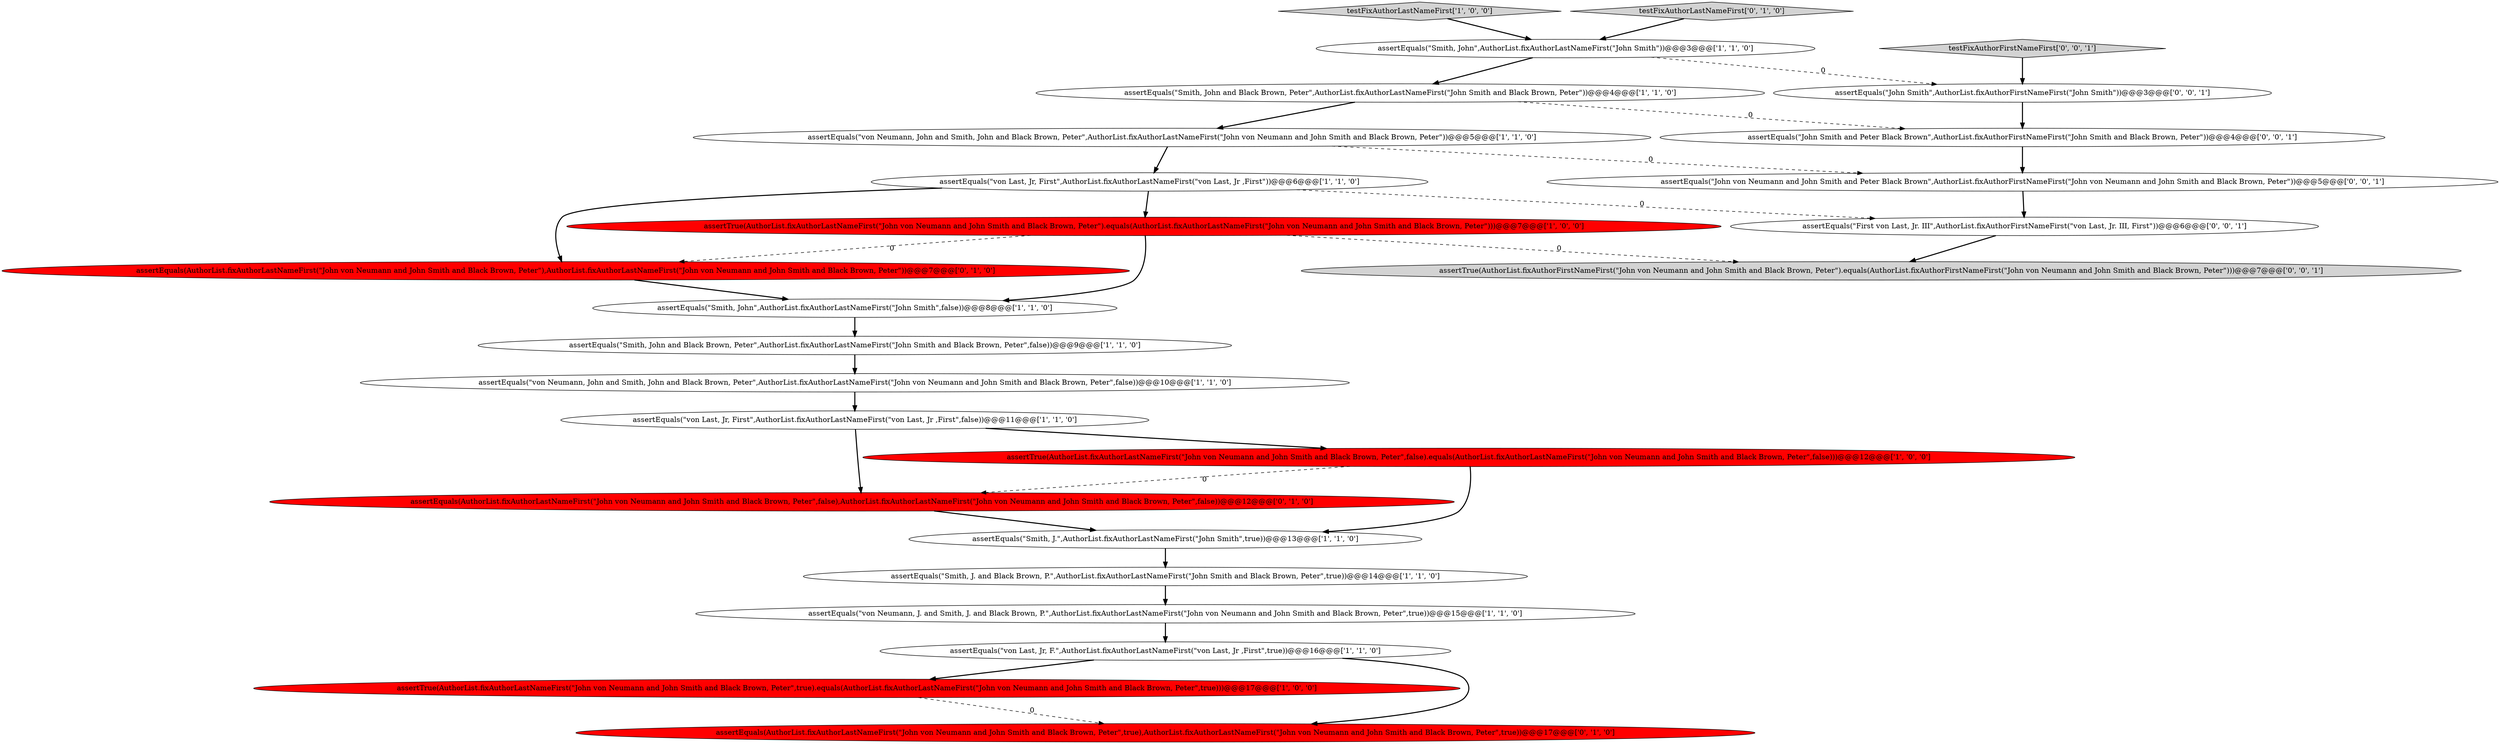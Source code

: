 digraph {
7 [style = filled, label = "assertEquals(\"von Neumann, John and Smith, John and Black Brown, Peter\",AuthorList.fixAuthorLastNameFirst(\"John von Neumann and John Smith and Black Brown, Peter\",false))@@@10@@@['1', '1', '0']", fillcolor = white, shape = ellipse image = "AAA0AAABBB1BBB"];
24 [style = filled, label = "assertEquals(\"John von Neumann and John Smith and Peter Black Brown\",AuthorList.fixAuthorFirstNameFirst(\"John von Neumann and John Smith and Black Brown, Peter\"))@@@5@@@['0', '0', '1']", fillcolor = white, shape = ellipse image = "AAA0AAABBB3BBB"];
8 [style = filled, label = "testFixAuthorLastNameFirst['1', '0', '0']", fillcolor = lightgray, shape = diamond image = "AAA0AAABBB1BBB"];
17 [style = filled, label = "assertEquals(AuthorList.fixAuthorLastNameFirst(\"John von Neumann and John Smith and Black Brown, Peter\"),AuthorList.fixAuthorLastNameFirst(\"John von Neumann and John Smith and Black Brown, Peter\"))@@@7@@@['0', '1', '0']", fillcolor = red, shape = ellipse image = "AAA1AAABBB2BBB"];
23 [style = filled, label = "testFixAuthorFirstNameFirst['0', '0', '1']", fillcolor = lightgray, shape = diamond image = "AAA0AAABBB3BBB"];
15 [style = filled, label = "assertEquals(\"von Last, Jr, First\",AuthorList.fixAuthorLastNameFirst(\"von Last, Jr ,First\",false))@@@11@@@['1', '1', '0']", fillcolor = white, shape = ellipse image = "AAA0AAABBB1BBB"];
5 [style = filled, label = "assertEquals(\"Smith, J. and Black Brown, P.\",AuthorList.fixAuthorLastNameFirst(\"John Smith and Black Brown, Peter\",true))@@@14@@@['1', '1', '0']", fillcolor = white, shape = ellipse image = "AAA0AAABBB1BBB"];
22 [style = filled, label = "assertEquals(\"John Smith and Peter Black Brown\",AuthorList.fixAuthorFirstNameFirst(\"John Smith and Black Brown, Peter\"))@@@4@@@['0', '0', '1']", fillcolor = white, shape = ellipse image = "AAA0AAABBB3BBB"];
14 [style = filled, label = "assertEquals(\"Smith, J.\",AuthorList.fixAuthorLastNameFirst(\"John Smith\",true))@@@13@@@['1', '1', '0']", fillcolor = white, shape = ellipse image = "AAA0AAABBB1BBB"];
11 [style = filled, label = "assertEquals(\"von Neumann, John and Smith, John and Black Brown, Peter\",AuthorList.fixAuthorLastNameFirst(\"John von Neumann and John Smith and Black Brown, Peter\"))@@@5@@@['1', '1', '0']", fillcolor = white, shape = ellipse image = "AAA0AAABBB1BBB"];
13 [style = filled, label = "assertTrue(AuthorList.fixAuthorLastNameFirst(\"John von Neumann and John Smith and Black Brown, Peter\",true).equals(AuthorList.fixAuthorLastNameFirst(\"John von Neumann and John Smith and Black Brown, Peter\",true)))@@@17@@@['1', '0', '0']", fillcolor = red, shape = ellipse image = "AAA1AAABBB1BBB"];
18 [style = filled, label = "assertEquals(AuthorList.fixAuthorLastNameFirst(\"John von Neumann and John Smith and Black Brown, Peter\",false),AuthorList.fixAuthorLastNameFirst(\"John von Neumann and John Smith and Black Brown, Peter\",false))@@@12@@@['0', '1', '0']", fillcolor = red, shape = ellipse image = "AAA1AAABBB2BBB"];
12 [style = filled, label = "assertEquals(\"von Last, Jr, First\",AuthorList.fixAuthorLastNameFirst(\"von Last, Jr ,First\"))@@@6@@@['1', '1', '0']", fillcolor = white, shape = ellipse image = "AAA0AAABBB1BBB"];
4 [style = filled, label = "assertEquals(\"von Last, Jr, F.\",AuthorList.fixAuthorLastNameFirst(\"von Last, Jr ,First\",true))@@@16@@@['1', '1', '0']", fillcolor = white, shape = ellipse image = "AAA0AAABBB1BBB"];
0 [style = filled, label = "assertEquals(\"Smith, John\",AuthorList.fixAuthorLastNameFirst(\"John Smith\"))@@@3@@@['1', '1', '0']", fillcolor = white, shape = ellipse image = "AAA0AAABBB1BBB"];
25 [style = filled, label = "assertTrue(AuthorList.fixAuthorFirstNameFirst(\"John von Neumann and John Smith and Black Brown, Peter\").equals(AuthorList.fixAuthorFirstNameFirst(\"John von Neumann and John Smith and Black Brown, Peter\")))@@@7@@@['0', '0', '1']", fillcolor = lightgray, shape = ellipse image = "AAA0AAABBB3BBB"];
10 [style = filled, label = "assertEquals(\"von Neumann, J. and Smith, J. and Black Brown, P.\",AuthorList.fixAuthorLastNameFirst(\"John von Neumann and John Smith and Black Brown, Peter\",true))@@@15@@@['1', '1', '0']", fillcolor = white, shape = ellipse image = "AAA0AAABBB1BBB"];
9 [style = filled, label = "assertEquals(\"Smith, John and Black Brown, Peter\",AuthorList.fixAuthorLastNameFirst(\"John Smith and Black Brown, Peter\"))@@@4@@@['1', '1', '0']", fillcolor = white, shape = ellipse image = "AAA0AAABBB1BBB"];
2 [style = filled, label = "assertEquals(\"Smith, John\",AuthorList.fixAuthorLastNameFirst(\"John Smith\",false))@@@8@@@['1', '1', '0']", fillcolor = white, shape = ellipse image = "AAA0AAABBB1BBB"];
20 [style = filled, label = "assertEquals(\"First von Last, Jr. III\",AuthorList.fixAuthorFirstNameFirst(\"von Last, Jr. III, First\"))@@@6@@@['0', '0', '1']", fillcolor = white, shape = ellipse image = "AAA0AAABBB3BBB"];
21 [style = filled, label = "assertEquals(\"John Smith\",AuthorList.fixAuthorFirstNameFirst(\"John Smith\"))@@@3@@@['0', '0', '1']", fillcolor = white, shape = ellipse image = "AAA0AAABBB3BBB"];
16 [style = filled, label = "testFixAuthorLastNameFirst['0', '1', '0']", fillcolor = lightgray, shape = diamond image = "AAA0AAABBB2BBB"];
6 [style = filled, label = "assertTrue(AuthorList.fixAuthorLastNameFirst(\"John von Neumann and John Smith and Black Brown, Peter\").equals(AuthorList.fixAuthorLastNameFirst(\"John von Neumann and John Smith and Black Brown, Peter\")))@@@7@@@['1', '0', '0']", fillcolor = red, shape = ellipse image = "AAA1AAABBB1BBB"];
3 [style = filled, label = "assertEquals(\"Smith, John and Black Brown, Peter\",AuthorList.fixAuthorLastNameFirst(\"John Smith and Black Brown, Peter\",false))@@@9@@@['1', '1', '0']", fillcolor = white, shape = ellipse image = "AAA0AAABBB1BBB"];
19 [style = filled, label = "assertEquals(AuthorList.fixAuthorLastNameFirst(\"John von Neumann and John Smith and Black Brown, Peter\",true),AuthorList.fixAuthorLastNameFirst(\"John von Neumann and John Smith and Black Brown, Peter\",true))@@@17@@@['0', '1', '0']", fillcolor = red, shape = ellipse image = "AAA1AAABBB2BBB"];
1 [style = filled, label = "assertTrue(AuthorList.fixAuthorLastNameFirst(\"John von Neumann and John Smith and Black Brown, Peter\",false).equals(AuthorList.fixAuthorLastNameFirst(\"John von Neumann and John Smith and Black Brown, Peter\",false)))@@@12@@@['1', '0', '0']", fillcolor = red, shape = ellipse image = "AAA1AAABBB1BBB"];
5->10 [style = bold, label=""];
0->9 [style = bold, label=""];
16->0 [style = bold, label=""];
12->20 [style = dashed, label="0"];
9->11 [style = bold, label=""];
2->3 [style = bold, label=""];
4->13 [style = bold, label=""];
12->17 [style = bold, label=""];
4->19 [style = bold, label=""];
9->22 [style = dashed, label="0"];
11->12 [style = bold, label=""];
6->17 [style = dashed, label="0"];
1->18 [style = dashed, label="0"];
13->19 [style = dashed, label="0"];
12->6 [style = bold, label=""];
20->25 [style = bold, label=""];
15->18 [style = bold, label=""];
6->2 [style = bold, label=""];
24->20 [style = bold, label=""];
8->0 [style = bold, label=""];
17->2 [style = bold, label=""];
23->21 [style = bold, label=""];
3->7 [style = bold, label=""];
6->25 [style = dashed, label="0"];
21->22 [style = bold, label=""];
0->21 [style = dashed, label="0"];
11->24 [style = dashed, label="0"];
10->4 [style = bold, label=""];
7->15 [style = bold, label=""];
1->14 [style = bold, label=""];
22->24 [style = bold, label=""];
18->14 [style = bold, label=""];
14->5 [style = bold, label=""];
15->1 [style = bold, label=""];
}
